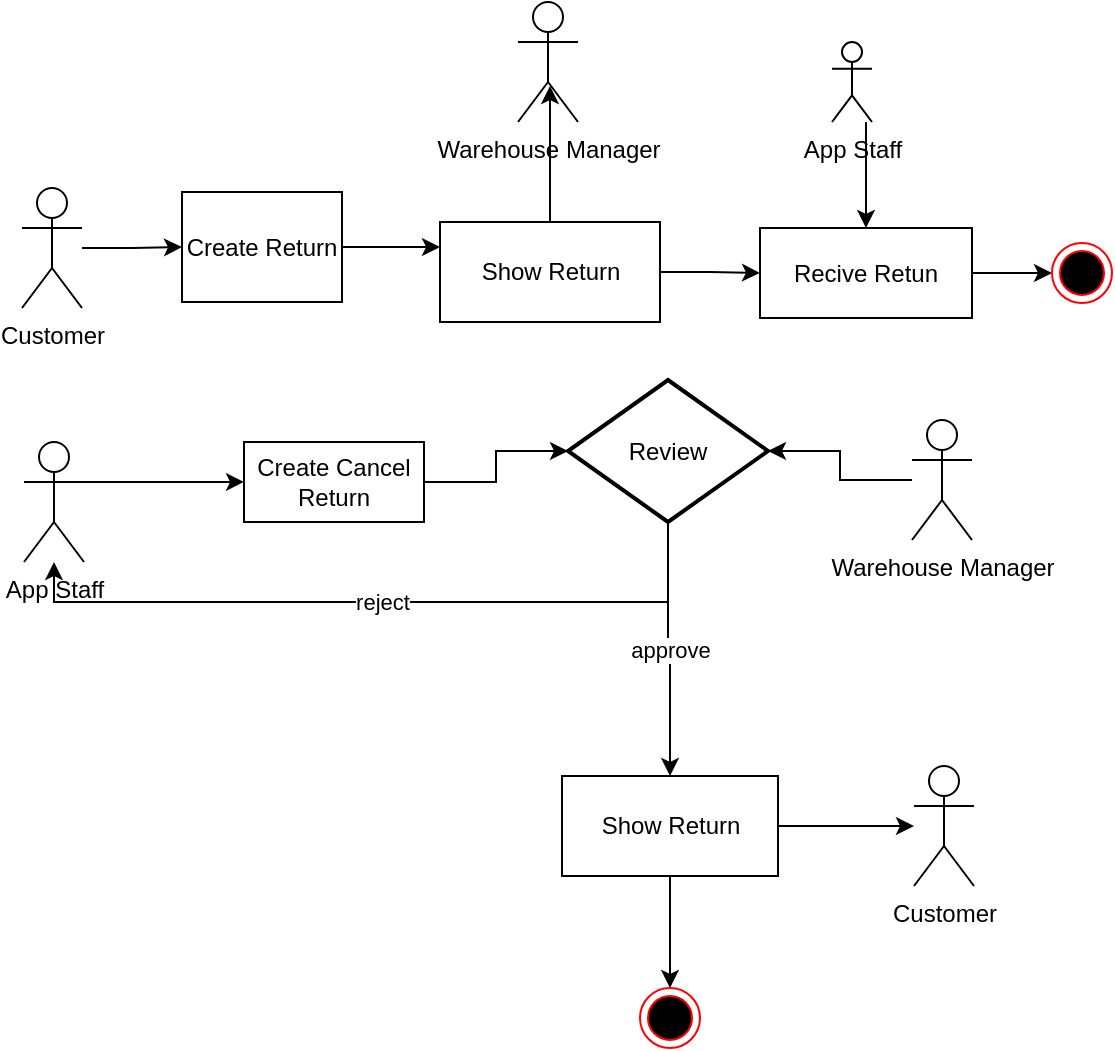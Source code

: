 <mxfile version="20.1.4" type="github">
  <diagram id="7MKN1ZvLbmqTgYSpZnFF" name="第 1 页">
    <mxGraphModel dx="1108" dy="516" grid="1" gridSize="10" guides="1" tooltips="1" connect="1" arrows="1" fold="1" page="1" pageScale="1" pageWidth="827" pageHeight="1169" math="0" shadow="0">
      <root>
        <mxCell id="0" />
        <mxCell id="1" parent="0" />
        <mxCell id="e26AVjFet1fbbbLMomEO-38" style="edgeStyle=orthogonalEdgeStyle;rounded=0;orthogonalLoop=1;jettySize=auto;html=1;exitX=1;exitY=0.5;exitDx=0;exitDy=0;entryX=0;entryY=0.25;entryDx=0;entryDy=0;" edge="1" parent="1" source="gLBqxv2UtmNGe77p2A1N-1" target="e26AVjFet1fbbbLMomEO-35">
          <mxGeometry relative="1" as="geometry" />
        </mxCell>
        <mxCell id="gLBqxv2UtmNGe77p2A1N-1" value="Create Return" style="rounded=0;whiteSpace=wrap;html=1;" parent="1" vertex="1">
          <mxGeometry x="199" y="105" width="80" height="55" as="geometry" />
        </mxCell>
        <mxCell id="e26AVjFet1fbbbLMomEO-2" style="edgeStyle=orthogonalEdgeStyle;rounded=0;orthogonalLoop=1;jettySize=auto;html=1;entryX=0;entryY=0.5;entryDx=0;entryDy=0;" edge="1" parent="1" source="e26AVjFet1fbbbLMomEO-1" target="gLBqxv2UtmNGe77p2A1N-1">
          <mxGeometry relative="1" as="geometry" />
        </mxCell>
        <mxCell id="e26AVjFet1fbbbLMomEO-1" value="Customer" style="shape=umlActor;verticalLabelPosition=bottom;verticalAlign=top;html=1;" vertex="1" parent="1">
          <mxGeometry x="119" y="103" width="30" height="60" as="geometry" />
        </mxCell>
        <mxCell id="e26AVjFet1fbbbLMomEO-11" style="edgeStyle=orthogonalEdgeStyle;rounded=0;orthogonalLoop=1;jettySize=auto;html=1;" edge="1" parent="1" source="e26AVjFet1fbbbLMomEO-8" target="e26AVjFet1fbbbLMomEO-9">
          <mxGeometry relative="1" as="geometry" />
        </mxCell>
        <mxCell id="e26AVjFet1fbbbLMomEO-8" value="Recive Retun" style="rounded=0;whiteSpace=wrap;html=1;" vertex="1" parent="1">
          <mxGeometry x="488" y="123" width="106" height="45" as="geometry" />
        </mxCell>
        <mxCell id="e26AVjFet1fbbbLMomEO-9" value="" style="ellipse;html=1;shape=endState;fillColor=#000000;strokeColor=#ff0000;" vertex="1" parent="1">
          <mxGeometry x="634" y="130.5" width="30" height="30" as="geometry" />
        </mxCell>
        <mxCell id="e26AVjFet1fbbbLMomEO-15" style="edgeStyle=orthogonalEdgeStyle;rounded=0;orthogonalLoop=1;jettySize=auto;html=1;entryX=0.5;entryY=0;entryDx=0;entryDy=0;" edge="1" parent="1" source="e26AVjFet1fbbbLMomEO-14" target="e26AVjFet1fbbbLMomEO-8">
          <mxGeometry relative="1" as="geometry">
            <Array as="points">
              <mxPoint x="541" y="60" />
              <mxPoint x="541" y="60" />
            </Array>
          </mxGeometry>
        </mxCell>
        <mxCell id="e26AVjFet1fbbbLMomEO-14" value="App Staff" style="shape=umlActor;verticalLabelPosition=bottom;verticalAlign=top;html=1;outlineConnect=0;" vertex="1" parent="1">
          <mxGeometry x="524" y="30" width="20" height="40" as="geometry" />
        </mxCell>
        <mxCell id="e26AVjFet1fbbbLMomEO-28" style="edgeStyle=orthogonalEdgeStyle;rounded=0;orthogonalLoop=1;jettySize=auto;html=1;exitX=1;exitY=0.333;exitDx=0;exitDy=0;exitPerimeter=0;" edge="1" parent="1" source="e26AVjFet1fbbbLMomEO-18" target="e26AVjFet1fbbbLMomEO-19">
          <mxGeometry relative="1" as="geometry" />
        </mxCell>
        <mxCell id="e26AVjFet1fbbbLMomEO-18" value="App Staff" style="shape=umlActor;verticalLabelPosition=bottom;verticalAlign=top;html=1;outlineConnect=0;" vertex="1" parent="1">
          <mxGeometry x="120" y="230" width="30" height="60" as="geometry" />
        </mxCell>
        <mxCell id="e26AVjFet1fbbbLMomEO-45" style="edgeStyle=orthogonalEdgeStyle;rounded=0;orthogonalLoop=1;jettySize=auto;html=1;" edge="1" parent="1" source="e26AVjFet1fbbbLMomEO-19" target="e26AVjFet1fbbbLMomEO-26">
          <mxGeometry relative="1" as="geometry" />
        </mxCell>
        <mxCell id="e26AVjFet1fbbbLMomEO-19" value="Create Cancel Return" style="rounded=0;whiteSpace=wrap;html=1;" vertex="1" parent="1">
          <mxGeometry x="230" y="230" width="90" height="40" as="geometry" />
        </mxCell>
        <mxCell id="e26AVjFet1fbbbLMomEO-21" value="Customer" style="shape=umlActor;verticalLabelPosition=bottom;verticalAlign=top;html=1;outlineConnect=0;" vertex="1" parent="1">
          <mxGeometry x="565" y="392" width="30" height="60" as="geometry" />
        </mxCell>
        <mxCell id="e26AVjFet1fbbbLMomEO-50" value="approve" style="edgeStyle=orthogonalEdgeStyle;rounded=0;orthogonalLoop=1;jettySize=auto;html=1;" edge="1" parent="1" source="e26AVjFet1fbbbLMomEO-26" target="e26AVjFet1fbbbLMomEO-47">
          <mxGeometry relative="1" as="geometry" />
        </mxCell>
        <mxCell id="e26AVjFet1fbbbLMomEO-51" value="reject" style="edgeStyle=orthogonalEdgeStyle;rounded=0;orthogonalLoop=1;jettySize=auto;html=1;" edge="1" parent="1" source="e26AVjFet1fbbbLMomEO-26" target="e26AVjFet1fbbbLMomEO-18">
          <mxGeometry relative="1" as="geometry">
            <Array as="points">
              <mxPoint x="442" y="310" />
              <mxPoint x="135" y="310" />
            </Array>
          </mxGeometry>
        </mxCell>
        <mxCell id="e26AVjFet1fbbbLMomEO-26" value="Review" style="strokeWidth=2;html=1;shape=mxgraph.flowchart.decision;whiteSpace=wrap;" vertex="1" parent="1">
          <mxGeometry x="392" y="199" width="100" height="71" as="geometry" />
        </mxCell>
        <mxCell id="e26AVjFet1fbbbLMomEO-37" style="edgeStyle=orthogonalEdgeStyle;rounded=0;orthogonalLoop=1;jettySize=auto;html=1;entryX=0.533;entryY=0.7;entryDx=0;entryDy=0;entryPerimeter=0;" edge="1" parent="1" source="e26AVjFet1fbbbLMomEO-35" target="e26AVjFet1fbbbLMomEO-36">
          <mxGeometry relative="1" as="geometry" />
        </mxCell>
        <mxCell id="e26AVjFet1fbbbLMomEO-39" style="edgeStyle=orthogonalEdgeStyle;rounded=0;orthogonalLoop=1;jettySize=auto;html=1;entryX=0;entryY=0.5;entryDx=0;entryDy=0;" edge="1" parent="1" source="e26AVjFet1fbbbLMomEO-35" target="e26AVjFet1fbbbLMomEO-8">
          <mxGeometry relative="1" as="geometry" />
        </mxCell>
        <mxCell id="e26AVjFet1fbbbLMomEO-35" value="Show Return" style="html=1;" vertex="1" parent="1">
          <mxGeometry x="328" y="120" width="110" height="50" as="geometry" />
        </mxCell>
        <mxCell id="e26AVjFet1fbbbLMomEO-36" value="Warehouse Manager" style="shape=umlActor;verticalLabelPosition=bottom;verticalAlign=top;html=1;" vertex="1" parent="1">
          <mxGeometry x="367" y="10" width="30" height="60" as="geometry" />
        </mxCell>
        <mxCell id="e26AVjFet1fbbbLMomEO-46" style="edgeStyle=orthogonalEdgeStyle;rounded=0;orthogonalLoop=1;jettySize=auto;html=1;" edge="1" parent="1" source="e26AVjFet1fbbbLMomEO-43" target="e26AVjFet1fbbbLMomEO-26">
          <mxGeometry relative="1" as="geometry" />
        </mxCell>
        <mxCell id="e26AVjFet1fbbbLMomEO-43" value="Warehouse Manager" style="shape=umlActor;verticalLabelPosition=bottom;verticalAlign=top;html=1;" vertex="1" parent="1">
          <mxGeometry x="564" y="219" width="30" height="60" as="geometry" />
        </mxCell>
        <mxCell id="e26AVjFet1fbbbLMomEO-49" style="edgeStyle=orthogonalEdgeStyle;rounded=0;orthogonalLoop=1;jettySize=auto;html=1;" edge="1" parent="1" source="e26AVjFet1fbbbLMomEO-47" target="e26AVjFet1fbbbLMomEO-21">
          <mxGeometry relative="1" as="geometry" />
        </mxCell>
        <mxCell id="e26AVjFet1fbbbLMomEO-53" style="edgeStyle=orthogonalEdgeStyle;rounded=0;orthogonalLoop=1;jettySize=auto;html=1;entryX=0.5;entryY=0;entryDx=0;entryDy=0;" edge="1" parent="1" source="e26AVjFet1fbbbLMomEO-47" target="e26AVjFet1fbbbLMomEO-52">
          <mxGeometry relative="1" as="geometry" />
        </mxCell>
        <mxCell id="e26AVjFet1fbbbLMomEO-47" value="Show Return" style="html=1;" vertex="1" parent="1">
          <mxGeometry x="389" y="397" width="108" height="50" as="geometry" />
        </mxCell>
        <mxCell id="e26AVjFet1fbbbLMomEO-52" value="" style="ellipse;html=1;shape=endState;fillColor=#000000;strokeColor=#ff0000;" vertex="1" parent="1">
          <mxGeometry x="428" y="503" width="30" height="30" as="geometry" />
        </mxCell>
      </root>
    </mxGraphModel>
  </diagram>
</mxfile>
